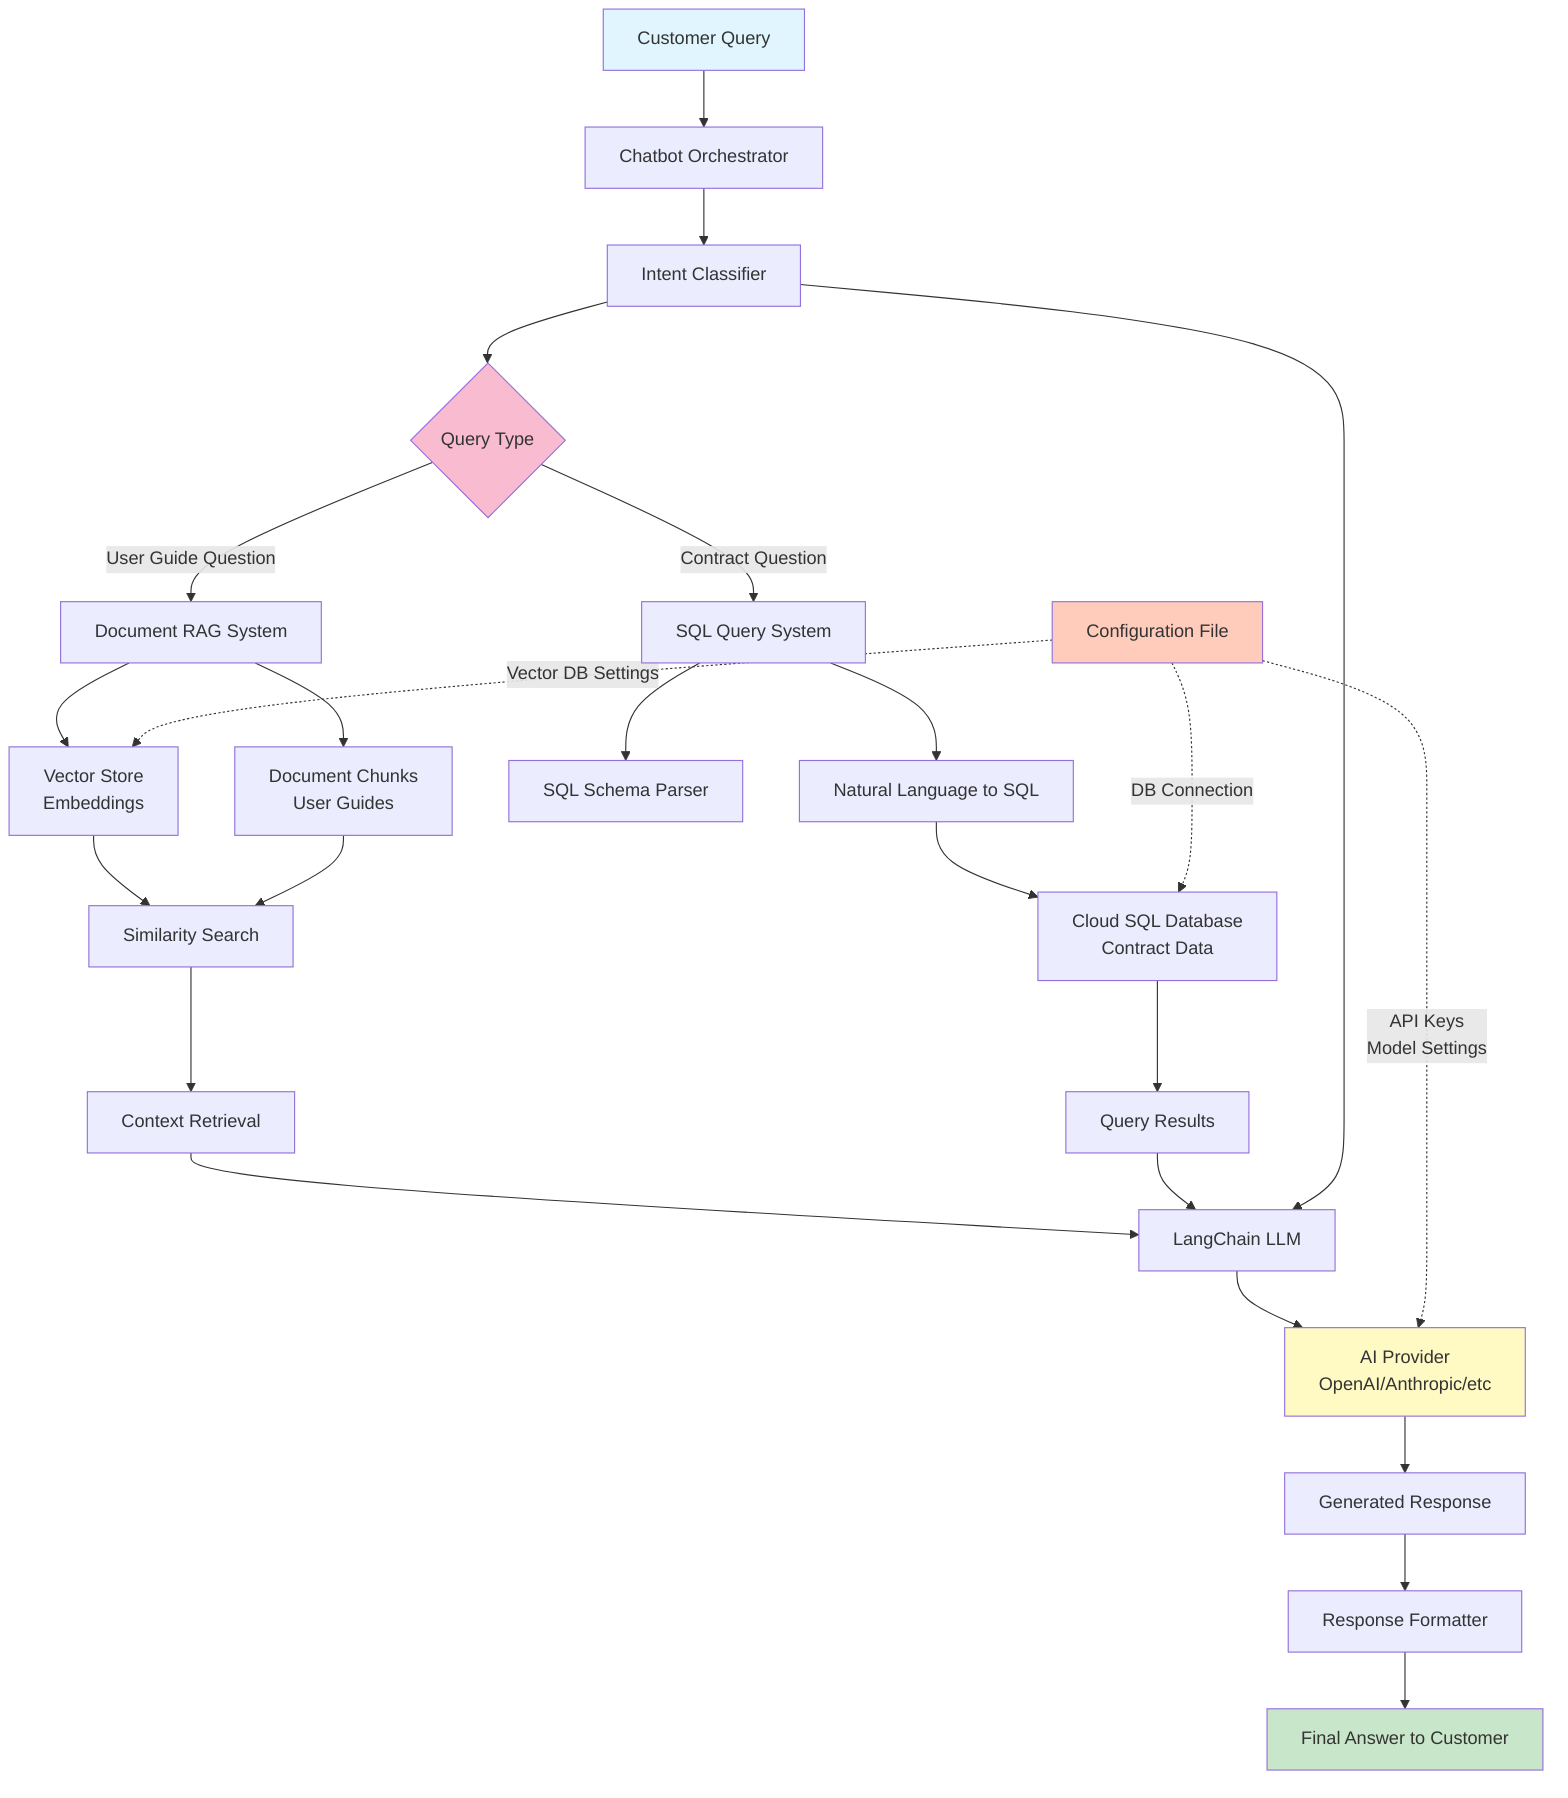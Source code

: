 graph TD
    A[Customer Query] --> B[Chatbot Orchestrator]
    B --> C[Intent Classifier]

    C --> D{Query Type}
    D -->|User Guide Question| E[Document RAG System]
    D -->|Contract Question| F[SQL Query System]

    E --> G[Vector Store<br/>Embeddings]
    E --> H[Document Chunks<br/>User Guides]
    G --> I[Similarity Search]
    H --> I
    I --> J[Context Retrieval]

    F --> K[SQL Schema Parser]
    F --> L[Natural Language to SQL]
    L --> M[Cloud SQL Database<br/>Contract Data]
    M --> N[Query Results]

    J --> O[LangChain LLM]
    N --> O
    C --> O

    O --> P[AI Provider<br/>OpenAI/Anthropic/etc]
    P --> Q[Generated Response]

    Q --> R[Response Formatter]
    R --> S[Final Answer to Customer]

    T[Configuration File] -.->|API Keys<br/>Model Settings| P
    T -.->|DB Connection| M
    T -.->|Vector DB Settings| G

    style A fill:#e1f5ff
    style S fill:#c8e6c9
    style P fill:#fff9c4
    style T fill:#ffccbc
    style D fill:#f8bbd0